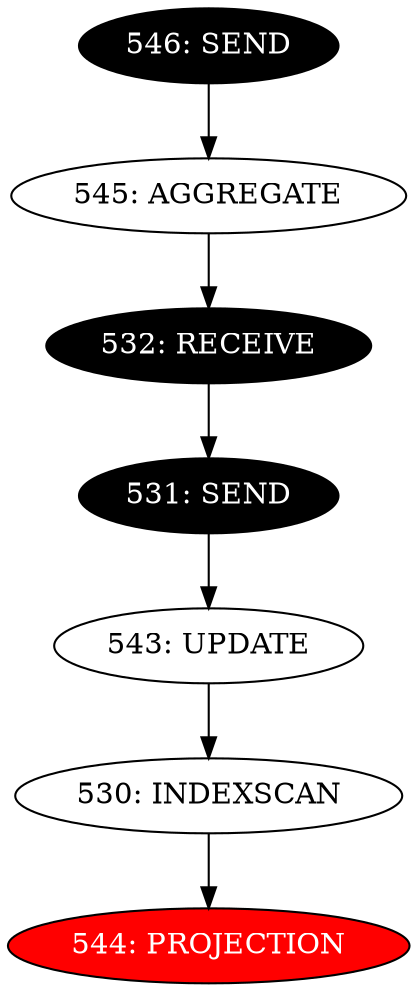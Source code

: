digraph name {
530 [label="530: INDEXSCAN" ];
530 -> 544;
544 [label="544: PROJECTION" fontcolor="white" style="filled" fillcolor="red"];
543 [label="543: UPDATE" ];
543 -> 530;
531 [label="531: SEND" fontcolor="white" style="filled" fillcolor="black"];
531 -> 543;
532 [label="532: RECEIVE" fontcolor="white" style="filled" fillcolor="black"];
532 -> 531;
545 [label="545: AGGREGATE" ];
545 -> 532;
546 [label="546: SEND" fontcolor="white" style="filled" fillcolor="black"];
546 -> 545;

}


